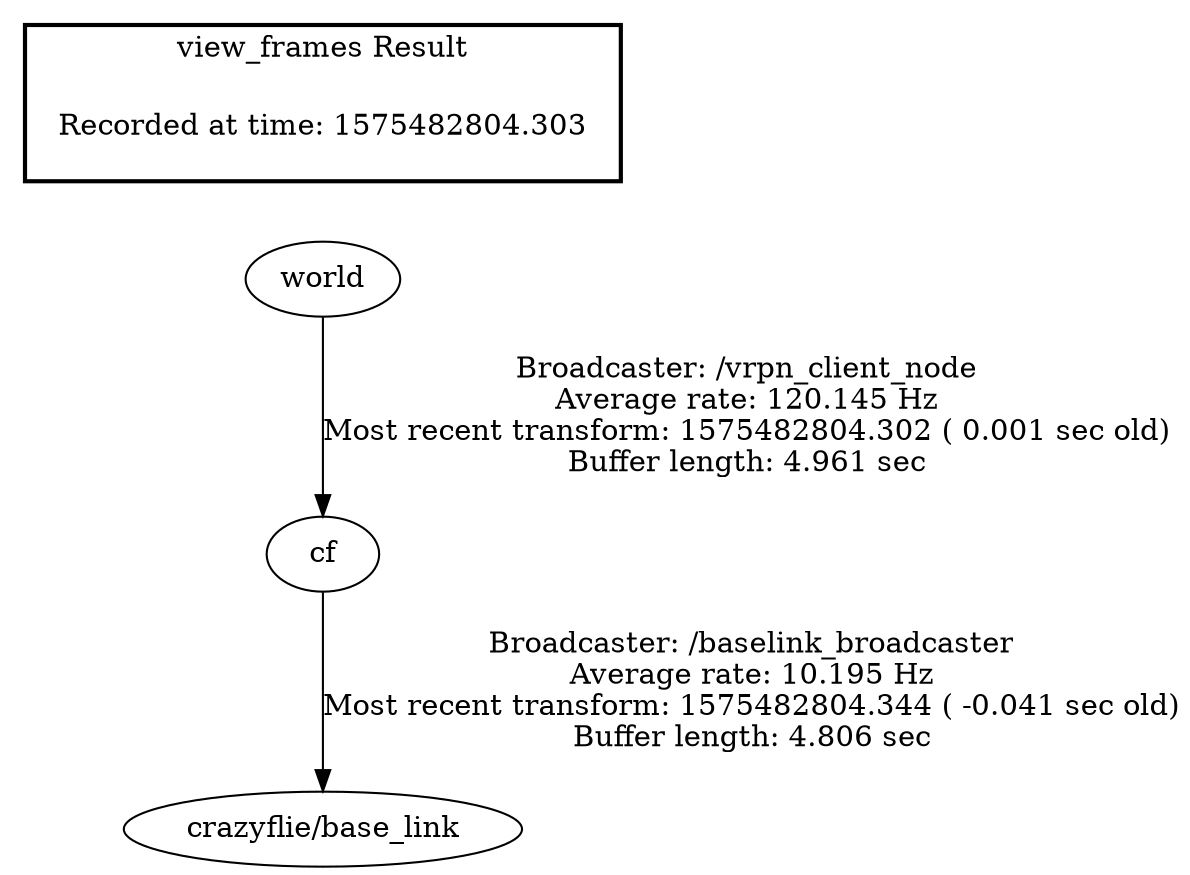 digraph G {
"world" -> "cf"[label="Broadcaster: /vrpn_client_node\nAverage rate: 120.145 Hz\nMost recent transform: 1575482804.302 ( 0.001 sec old)\nBuffer length: 4.961 sec\n"];
"cf" -> "crazyflie/base_link"[label="Broadcaster: /baselink_broadcaster\nAverage rate: 10.195 Hz\nMost recent transform: 1575482804.344 ( -0.041 sec old)\nBuffer length: 4.806 sec\n"];
edge [style=invis];
 subgraph cluster_legend { style=bold; color=black; label ="view_frames Result";
"Recorded at time: 1575482804.303"[ shape=plaintext ] ;
 }->"world";
}